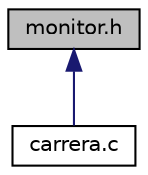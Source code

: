 digraph "monitor.h"
{
  edge [fontname="Helvetica",fontsize="10",labelfontname="Helvetica",labelfontsize="10"];
  node [fontname="Helvetica",fontsize="10",shape=record];
  Node3 [label="monitor.h",height=0.2,width=0.4,color="black", fillcolor="grey75", style="filled", fontcolor="black"];
  Node3 -> Node4 [dir="back",color="midnightblue",fontsize="10",style="solid",fontname="Helvetica"];
  Node4 [label="carrera.c",height=0.2,width=0.4,color="black", fillcolor="white", style="filled",URL="$carrera_8c.html",tooltip="Este es el archivo principal del programa. Contiene el main y las funciones principales de la ejecuci..."];
}
